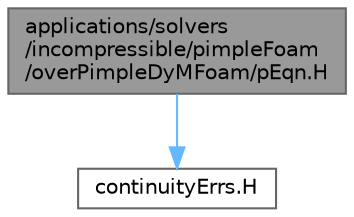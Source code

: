 digraph "applications/solvers/incompressible/pimpleFoam/overPimpleDyMFoam/pEqn.H"
{
 // LATEX_PDF_SIZE
  bgcolor="transparent";
  edge [fontname=Helvetica,fontsize=10,labelfontname=Helvetica,labelfontsize=10];
  node [fontname=Helvetica,fontsize=10,shape=box,height=0.2,width=0.4];
  Node1 [id="Node000001",label="applications/solvers\l/incompressible/pimpleFoam\l/overPimpleDyMFoam/pEqn.H",height=0.2,width=0.4,color="gray40", fillcolor="grey60", style="filled", fontcolor="black",tooltip=" "];
  Node1 -> Node2 [id="edge1_Node000001_Node000002",color="steelblue1",style="solid",tooltip=" "];
  Node2 [id="Node000002",label="continuityErrs.H",height=0.2,width=0.4,color="grey40", fillcolor="white", style="filled",URL="$applications_2solvers_2incompressible_2pimpleFoam_2overPimpleDyMFoam_2continuityErrs_8H.html",tooltip="Calculates and prints the continuity errors."];
}
